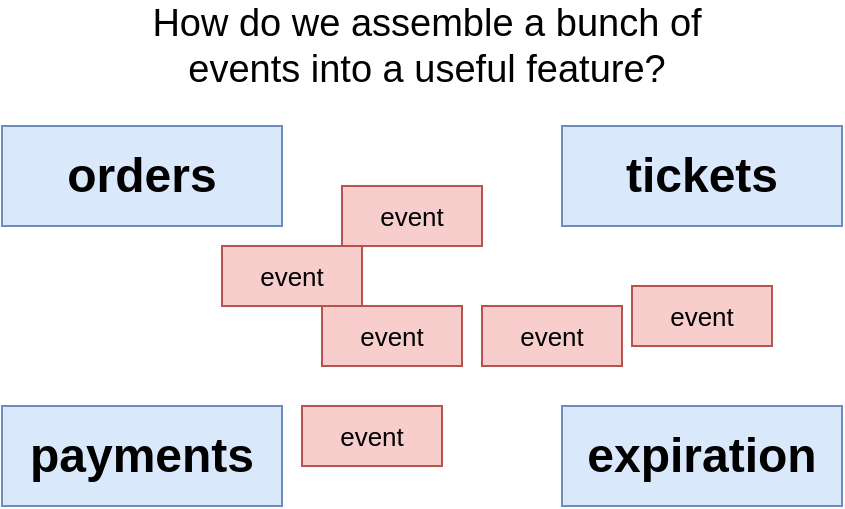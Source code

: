 <mxfile version="13.0.0" type="github" pages="15">
  <diagram id="AV256bevUI5EWaATaRx7" name="01 - orders">
    <mxGraphModel dx="1502" dy="739" grid="1" gridSize="10" guides="1" tooltips="1" connect="1" arrows="1" fold="1" page="1" pageScale="1" pageWidth="1920" pageHeight="1200" math="0" shadow="0">
      <root>
        <mxCell id="0" />
        <mxCell id="1" parent="0" />
        <mxCell id="DfZpF6FFIZFsOfDYnob0-1" value="orders" style="rounded=0;whiteSpace=wrap;html=1;fontSize=24;align=center;fillColor=#dae8fc;strokeColor=#6c8ebf;fontStyle=1" parent="1" vertex="1">
          <mxGeometry x="490" y="320" width="140" height="50" as="geometry" />
        </mxCell>
        <mxCell id="DfZpF6FFIZFsOfDYnob0-2" value="expiration" style="rounded=0;whiteSpace=wrap;html=1;fontSize=24;align=center;fillColor=#dae8fc;strokeColor=#6c8ebf;fontStyle=1" parent="1" vertex="1">
          <mxGeometry x="770" y="460" width="140" height="50" as="geometry" />
        </mxCell>
        <mxCell id="DfZpF6FFIZFsOfDYnob0-3" value="payments" style="rounded=0;whiteSpace=wrap;html=1;fontSize=24;align=center;fillColor=#dae8fc;strokeColor=#6c8ebf;fontStyle=1" parent="1" vertex="1">
          <mxGeometry x="490" y="460" width="140" height="50" as="geometry" />
        </mxCell>
        <mxCell id="DfZpF6FFIZFsOfDYnob0-4" value="tickets" style="rounded=0;whiteSpace=wrap;html=1;fontSize=24;align=center;fillColor=#dae8fc;strokeColor=#6c8ebf;fontStyle=1" parent="1" vertex="1">
          <mxGeometry x="770" y="320" width="140" height="50" as="geometry" />
        </mxCell>
        <mxCell id="7Lc6eXaI5DubffCkbPye-1" value="event" style="rounded=0;whiteSpace=wrap;html=1;fillColor=#f8cecc;strokeColor=#b85450;fontStyle=0;fontSize=13;" parent="1" vertex="1">
          <mxGeometry x="600" y="380" width="70" height="30" as="geometry" />
        </mxCell>
        <mxCell id="7Lc6eXaI5DubffCkbPye-2" value="event" style="rounded=0;whiteSpace=wrap;html=1;fillColor=#f8cecc;strokeColor=#b85450;fontStyle=0;fontSize=13;" parent="1" vertex="1">
          <mxGeometry x="650" y="410" width="70" height="30" as="geometry" />
        </mxCell>
        <mxCell id="7Lc6eXaI5DubffCkbPye-3" value="event" style="rounded=0;whiteSpace=wrap;html=1;fillColor=#f8cecc;strokeColor=#b85450;fontStyle=0;fontSize=13;" parent="1" vertex="1">
          <mxGeometry x="660" y="350" width="70" height="30" as="geometry" />
        </mxCell>
        <mxCell id="7Lc6eXaI5DubffCkbPye-4" value="event" style="rounded=0;whiteSpace=wrap;html=1;fillColor=#f8cecc;strokeColor=#b85450;fontStyle=0;fontSize=13;" parent="1" vertex="1">
          <mxGeometry x="640" y="460" width="70" height="30" as="geometry" />
        </mxCell>
        <mxCell id="7Lc6eXaI5DubffCkbPye-5" value="event" style="rounded=0;whiteSpace=wrap;html=1;fillColor=#f8cecc;strokeColor=#b85450;fontStyle=0;fontSize=13;" parent="1" vertex="1">
          <mxGeometry x="805" y="400" width="70" height="30" as="geometry" />
        </mxCell>
        <mxCell id="7Lc6eXaI5DubffCkbPye-6" value="event" style="rounded=0;whiteSpace=wrap;html=1;fillColor=#f8cecc;strokeColor=#b85450;fontStyle=0;fontSize=13;" parent="1" vertex="1">
          <mxGeometry x="730" y="410" width="70" height="30" as="geometry" />
        </mxCell>
        <mxCell id="3mwYsvpqvMXaRuIK9kIW-1" value="How do we assemble a bunch of events into a useful feature?" style="text;html=1;strokeColor=none;fillColor=none;align=center;verticalAlign=middle;whiteSpace=wrap;rounded=0;fontSize=19;fontStyle=0" parent="1" vertex="1">
          <mxGeometry x="560" y="270" width="285" height="20" as="geometry" />
        </mxCell>
      </root>
    </mxGraphModel>
  </diagram>
  <diagram id="mLixsEUN4yzv_OBPF7s5" name="08 - how">
    
    <mxGraphModel dx="653" dy="321" grid="1" gridSize="10" guides="1" tooltips="1" connect="1" arrows="1" fold="1" page="1" pageScale="1" pageWidth="1920" pageHeight="1200" math="0" shadow="0">
      
      <root>
        
        <mxCell id="xKac0dNvBKucBYUiIFTZ-0" />
        
        <mxCell id="xKac0dNvBKucBYUiIFTZ-1" parent="xKac0dNvBKucBYUiIFTZ-0" />
        
        <mxCell id="xKac0dNvBKucBYUiIFTZ-2" value="We understand that events are used for communication..." style="rounded=0;whiteSpace=wrap;html=1;fillColor=#dae8fc;strokeColor=#6c8ebf;fontSize=16;" vertex="1" parent="xKac0dNvBKucBYUiIFTZ-1">
          
          <mxGeometry x="610" y="370" width="340" height="60" as="geometry" />
          
        </mxCell>
        
        <mxCell id="xKac0dNvBKucBYUiIFTZ-3" value="We understand how to listen/publish events..." style="rounded=0;whiteSpace=wrap;html=1;fillColor=#dae8fc;strokeColor=#6c8ebf;fontSize=16;" vertex="1" parent="xKac0dNvBKucBYUiIFTZ-1">
          
          <mxGeometry x="610" y="440" width="340" height="60" as="geometry" />
          
        </mxCell>
        
        <mxCell id="xKac0dNvBKucBYUiIFTZ-4" value="We understand some concurrency issues around events..." style="rounded=0;whiteSpace=wrap;html=1;fillColor=#dae8fc;strokeColor=#6c8ebf;fontSize=16;" vertex="1" parent="xKac0dNvBKucBYUiIFTZ-1">
          
          <mxGeometry x="610" y="510" width="340" height="60" as="geometry" />
          
        </mxCell>
        
        <mxCell id="xKac0dNvBKucBYUiIFTZ-5" value="But how do we use them to build an actual feature?" style="rounded=0;whiteSpace=wrap;html=1;fillColor=#ffe6cc;strokeColor=#d79b00;fontSize=16;" vertex="1" parent="xKac0dNvBKucBYUiIFTZ-1">
          
          <mxGeometry x="610" y="580" width="340" height="60" as="geometry" />
          
        </mxCell>
        
      </root>
      
    </mxGraphModel>
    
  </diagram>
  <diagram name="09 - step" id="8u0sMlknR-mbcwSt0s-g">
    
    <mxGraphModel dx="492" dy="242" grid="1" gridSize="10" guides="1" tooltips="1" connect="1" arrows="1" fold="1" page="1" pageScale="1" pageWidth="1920" pageHeight="1200" math="0" shadow="0">
      
      <root>
        
        <mxCell id="wW45tEXXrV65ShUSAqcr-0" />
        
        <mxCell id="wW45tEXXrV65ShUSAqcr-1" parent="wW45tEXXrV65ShUSAqcr-0" />
        
        <mxCell id="wW45tEXXrV65ShUSAqcr-5" value="&lt;i&gt;When&lt;/i&gt; do we get the opportunity to emit an event?" style="rounded=0;whiteSpace=wrap;html=1;fillColor=#ffe6cc;strokeColor=#d79b00;fontSize=16;" vertex="1" parent="wW45tEXXrV65ShUSAqcr-1">
          
          <mxGeometry x="610" y="580" width="340" height="60" as="geometry" />
          
        </mxCell>
        
        <mxCell id="wW45tEXXrV65ShUSAqcr-6" value="Step One" style="text;html=1;strokeColor=none;fillColor=none;align=center;verticalAlign=middle;whiteSpace=wrap;rounded=0;fontSize=13;fontStyle=2" vertex="1" parent="wW45tEXXrV65ShUSAqcr-1">
          
          <mxGeometry x="710" y="640" width="140" height="20" as="geometry" />
          
        </mxCell>
        
      </root>
      
    </mxGraphModel>
    
  </diagram>
  <diagram id="k0AENb6RHgeIwKo9a7-q" name="07 - features">
    
    <mxGraphModel dx="668" dy="328" grid="1" gridSize="10" guides="1" tooltips="1" connect="1" arrows="1" fold="1" page="1" pageScale="1" pageWidth="1920" pageHeight="1200" math="0" shadow="0">
      
      <root>
        
        <mxCell id="2Q-B3owSywAixdZyX-3k-0" />
        
        <mxCell id="2Q-B3owSywAixdZyX-3k-1" parent="2Q-B3owSywAixdZyX-3k-0" />
        
        <mxCell id="QruJEMUFFEgqBNJHqAAu-2" value="If no payment is provided after 15 minutes, an order should expire" style="rounded=0;whiteSpace=wrap;html=1;fontSize=15;align=center;fillColor=#dae8fc;strokeColor=#6c8ebf;fontStyle=0" parent="2Q-B3owSywAixdZyX-3k-1" vertex="1">
          
          <mxGeometry x="550" y="240" width="440" height="40" as="geometry" />
          
        </mxCell>
        
        <mxCell id="QruJEMUFFEgqBNJHqAAu-3" value="Some Key Features..." style="text;html=1;strokeColor=none;fillColor=none;align=center;verticalAlign=middle;whiteSpace=wrap;rounded=0;fontSize=22;fontStyle=1" parent="2Q-B3owSywAixdZyX-3k-1" vertex="1">
          
          <mxGeometry x="615" y="210" width="310" height="20" as="geometry" />
          
        </mxCell>
        
        <mxCell id="QruJEMUFFEgqBNJHqAAu-4" value="If a payment is provided, the order should be marked as complete" style="rounded=0;whiteSpace=wrap;html=1;fontSize=15;align=center;fillColor=#dae8fc;strokeColor=#6c8ebf;fontStyle=0" parent="2Q-B3owSywAixdZyX-3k-1" vertex="1">
          
          <mxGeometry x="550" y="290" width="440" height="40" as="geometry" />
          
        </mxCell>
        
        <mxCell id="QruJEMUFFEgqBNJHqAAu-5" value="If a ticket has been reserved, we should forbid editing the price of the ticket" style="rounded=0;whiteSpace=wrap;html=1;fontSize=15;align=center;fillColor=#dae8fc;strokeColor=#6c8ebf;fontStyle=0" parent="2Q-B3owSywAixdZyX-3k-1" vertex="1">
          
          <mxGeometry x="550" y="390" width="440" height="40" as="geometry" />
          
        </mxCell>
        
        <mxCell id="QruJEMUFFEgqBNJHqAAu-6" value="If an order is cancelled after payment is provided, the payment should be refunded" style="rounded=0;whiteSpace=wrap;html=1;fontSize=15;align=center;fillColor=#dae8fc;strokeColor=#6c8ebf;fontStyle=0" parent="2Q-B3owSywAixdZyX-3k-1" vertex="1">
          
          <mxGeometry x="550" y="440" width="440" height="40" as="geometry" />
          
        </mxCell>
        
        <mxCell id="DrGb_a8iCRxEuolgv2EX-0" value="If an order expires, the associated ticket should be marked as not being reserved" style="rounded=0;whiteSpace=wrap;html=1;fontSize=15;align=center;fillColor=#dae8fc;strokeColor=#6c8ebf;fontStyle=0" parent="2Q-B3owSywAixdZyX-3k-1" vertex="1">
          
          <mxGeometry x="550" y="340" width="440" height="40" as="geometry" />
          
        </mxCell>
        
      </root>
      
    </mxGraphModel>
    
  </diagram>
  <diagram id="ONZ7xfHbnaqmnskwTCZ8" name="06 - cause">
    
    <mxGraphModel dx="834" dy="411" grid="1" gridSize="10" guides="1" tooltips="1" connect="1" arrows="1" fold="1" page="1" pageScale="1" pageWidth="1920" pageHeight="1200" math="0" shadow="0">
      
      <root>
        
        <mxCell id="ygDAiZI7zOp5I2Wa9JdT-0" />
        
        <mxCell id="ygDAiZI7zOp5I2Wa9JdT-1" parent="ygDAiZI7zOp5I2Wa9JdT-0" />
        
        <mxCell id="ygDAiZI7zOp5I2Wa9JdT-5" style="edgeStyle=orthogonalEdgeStyle;rounded=0;orthogonalLoop=1;jettySize=auto;html=1;exitX=1;exitY=0.5;exitDx=0;exitDy=0;fontSize=14;" parent="ygDAiZI7zOp5I2Wa9JdT-1" source="ygDAiZI7zOp5I2Wa9JdT-6" target="ygDAiZI7zOp5I2Wa9JdT-7" edge="1">
          
          <mxGeometry relative="1" as="geometry" />
          
        </mxCell>
        
        <mxCell id="ygDAiZI7zOp5I2Wa9JdT-6" value="If no payment is provided after 15 minutes" style="rounded=0;whiteSpace=wrap;html=1;fontSize=16;align=center;fillColor=#f5f5f5;strokeColor=#666666;fontColor=#333333;fontStyle=0" parent="ygDAiZI7zOp5I2Wa9JdT-1" vertex="1">
          
          <mxGeometry x="550" y="230" width="190" height="60" as="geometry" />
          
        </mxCell>
        
        <mxCell id="ygDAiZI7zOp5I2Wa9JdT-7" value="Order should expire" style="rounded=0;whiteSpace=wrap;html=1;fontSize=16;align=center;fillColor=#dae8fc;strokeColor=#6c8ebf;fontStyle=0" parent="ygDAiZI7zOp5I2Wa9JdT-1" vertex="1">
          
          <mxGeometry x="790" y="230" width="190" height="60" as="geometry" />
          
        </mxCell>
        
        <mxCell id="kRM9LFxO_twqjVmAkSCN-0" style="edgeStyle=orthogonalEdgeStyle;rounded=0;orthogonalLoop=1;jettySize=auto;html=1;exitX=1;exitY=0.5;exitDx=0;exitDy=0;fontSize=14;" parent="ygDAiZI7zOp5I2Wa9JdT-1" source="kRM9LFxO_twqjVmAkSCN-1" target="kRM9LFxO_twqjVmAkSCN-2" edge="1">
          
          <mxGeometry relative="1" as="geometry" />
          
        </mxCell>
        
        <mxCell id="kRM9LFxO_twqjVmAkSCN-1" value="If payment is provided" style="rounded=0;whiteSpace=wrap;html=1;fontSize=16;align=center;fillColor=#f5f5f5;strokeColor=#666666;fontColor=#333333;fontStyle=0" parent="ygDAiZI7zOp5I2Wa9JdT-1" vertex="1">
          
          <mxGeometry x="550" y="300" width="190" height="60" as="geometry" />
          
        </mxCell>
        
        <mxCell id="kRM9LFxO_twqjVmAkSCN-2" value="Order should be marked as complete" style="rounded=0;whiteSpace=wrap;html=1;fontSize=16;align=center;fillColor=#dae8fc;strokeColor=#6c8ebf;fontStyle=0" parent="ygDAiZI7zOp5I2Wa9JdT-1" vertex="1">
          
          <mxGeometry x="790" y="300" width="190" height="60" as="geometry" />
          
        </mxCell>
        
        <mxCell id="tgLvWxafFx1UfVvIAjT0-0" style="edgeStyle=orthogonalEdgeStyle;rounded=0;orthogonalLoop=1;jettySize=auto;html=1;exitX=1;exitY=0.5;exitDx=0;exitDy=0;fontSize=14;" parent="ygDAiZI7zOp5I2Wa9JdT-1" source="tgLvWxafFx1UfVvIAjT0-1" target="tgLvWxafFx1UfVvIAjT0-2" edge="1">
          
          <mxGeometry relative="1" as="geometry" />
          
        </mxCell>
        
        <mxCell id="tgLvWxafFx1UfVvIAjT0-1" value="If ticket is reserved" style="rounded=0;whiteSpace=wrap;html=1;fontSize=16;align=center;fillColor=#f5f5f5;strokeColor=#666666;fontColor=#333333;fontStyle=0" parent="ygDAiZI7zOp5I2Wa9JdT-1" vertex="1">
          
          <mxGeometry x="550" y="440" width="190" height="60" as="geometry" />
          
        </mxCell>
        
        <mxCell id="tgLvWxafFx1UfVvIAjT0-2" value="Forbid editing price of the ticket" style="rounded=0;whiteSpace=wrap;html=1;fontSize=16;align=center;fillColor=#dae8fc;strokeColor=#6c8ebf;fontStyle=0" parent="ygDAiZI7zOp5I2Wa9JdT-1" vertex="1">
          
          <mxGeometry x="790" y="440" width="190" height="60" as="geometry" />
          
        </mxCell>
        
        <mxCell id="VNxVwO0LHhiIewS9qO32-0" style="edgeStyle=orthogonalEdgeStyle;rounded=0;orthogonalLoop=1;jettySize=auto;html=1;exitX=1;exitY=0.5;exitDx=0;exitDy=0;fontSize=14;" parent="ygDAiZI7zOp5I2Wa9JdT-1" source="VNxVwO0LHhiIewS9qO32-1" target="VNxVwO0LHhiIewS9qO32-2" edge="1">
          
          <mxGeometry relative="1" as="geometry" />
          
        </mxCell>
        
        <mxCell id="VNxVwO0LHhiIewS9qO32-1" value="If order cancelled after payment has been provided" style="rounded=0;whiteSpace=wrap;html=1;fontSize=16;align=center;fillColor=#f5f5f5;strokeColor=#666666;fontColor=#333333;fontStyle=0" parent="ygDAiZI7zOp5I2Wa9JdT-1" vertex="1">
          
          <mxGeometry x="550" y="510" width="190" height="60" as="geometry" />
          
        </mxCell>
        
        <mxCell id="VNxVwO0LHhiIewS9qO32-2" value="Issue a refund of the payment" style="rounded=0;whiteSpace=wrap;html=1;fontSize=16;align=center;fillColor=#dae8fc;strokeColor=#6c8ebf;fontStyle=0" parent="ygDAiZI7zOp5I2Wa9JdT-1" vertex="1">
          
          <mxGeometry x="790" y="510" width="190" height="60" as="geometry" />
          
        </mxCell>
        
        <mxCell id="el45tqm5fONRNq4ewBum-0" style="edgeStyle=orthogonalEdgeStyle;rounded=0;orthogonalLoop=1;jettySize=auto;html=1;exitX=1;exitY=0.5;exitDx=0;exitDy=0;fontSize=14;" parent="ygDAiZI7zOp5I2Wa9JdT-1" source="el45tqm5fONRNq4ewBum-1" target="el45tqm5fONRNq4ewBum-2" edge="1">
          
          <mxGeometry relative="1" as="geometry" />
          
        </mxCell>
        
        <mxCell id="el45tqm5fONRNq4ewBum-1" value="If an order expires" style="rounded=0;whiteSpace=wrap;html=1;fontSize=16;align=center;fillColor=#f5f5f5;strokeColor=#666666;fontColor=#333333;fontStyle=0" parent="ygDAiZI7zOp5I2Wa9JdT-1" vertex="1">
          
          <mxGeometry x="550" y="370" width="190" height="60" as="geometry" />
          
        </mxCell>
        
        <mxCell id="el45tqm5fONRNq4ewBum-2" value="Associated ticket should be marked as not reserved" style="rounded=0;whiteSpace=wrap;html=1;fontSize=16;align=center;fillColor=#dae8fc;strokeColor=#6c8ebf;fontStyle=0" parent="ygDAiZI7zOp5I2Wa9JdT-1" vertex="1">
          
          <mxGeometry x="790" y="370" width="190" height="60" as="geometry" />
          
        </mxCell>
        
      </root>
      
    </mxGraphModel>
    
  </diagram>
  <diagram name="07 - cause" id="tsxDbnt28GHgFwZMQPwd">
    
    <mxGraphModel dx="969" dy="477" grid="1" gridSize="10" guides="1" tooltips="1" connect="1" arrows="1" fold="1" page="1" pageScale="1" pageWidth="1920" pageHeight="1200" math="0" shadow="0">
      
      <root>
        
        <mxCell id="wUJ-fqkFfBOaG3TjX-YL-0" />
        
        <mxCell id="wUJ-fqkFfBOaG3TjX-YL-1" parent="wUJ-fqkFfBOaG3TjX-YL-0" />
        
        <mxCell id="wUJ-fqkFfBOaG3TjX-YL-2" style="edgeStyle=orthogonalEdgeStyle;rounded=0;orthogonalLoop=1;jettySize=auto;html=1;exitX=1;exitY=0.5;exitDx=0;exitDy=0;fontSize=14;" parent="wUJ-fqkFfBOaG3TjX-YL-1" source="wUJ-fqkFfBOaG3TjX-YL-3" target="wUJ-fqkFfBOaG3TjX-YL-4" edge="1">
          
          <mxGeometry relative="1" as="geometry" />
          
        </mxCell>
        
        <mxCell id="wUJ-fqkFfBOaG3TjX-YL-3" value="If no payment is provided after 15 minutes" style="rounded=0;whiteSpace=wrap;html=1;fontSize=16;align=center;fillColor=#f5f5f5;strokeColor=#666666;fontColor=#333333;fontStyle=0" parent="wUJ-fqkFfBOaG3TjX-YL-1" vertex="1">
          
          <mxGeometry x="550" y="240" width="190" height="50" as="geometry" />
          
        </mxCell>
        
        <mxCell id="wUJ-fqkFfBOaG3TjX-YL-4" value="Order should expire" style="rounded=0;whiteSpace=wrap;html=1;fontSize=16;align=center;fillColor=#dae8fc;strokeColor=#6c8ebf;fontStyle=0" parent="wUJ-fqkFfBOaG3TjX-YL-1" vertex="1">
          
          <mxGeometry x="790" y="240" width="190" height="50" as="geometry" />
          
        </mxCell>
        
        <mxCell id="wUJ-fqkFfBOaG3TjX-YL-5" style="edgeStyle=orthogonalEdgeStyle;rounded=0;orthogonalLoop=1;jettySize=auto;html=1;exitX=1;exitY=0.5;exitDx=0;exitDy=0;fontSize=14;" parent="wUJ-fqkFfBOaG3TjX-YL-1" source="wUJ-fqkFfBOaG3TjX-YL-6" target="wUJ-fqkFfBOaG3TjX-YL-7" edge="1">
          
          <mxGeometry relative="1" as="geometry" />
          
        </mxCell>
        
        <mxCell id="wUJ-fqkFfBOaG3TjX-YL-6" value="If payment is provided" style="rounded=0;whiteSpace=wrap;html=1;fontSize=16;align=center;fillColor=#f5f5f5;strokeColor=#666666;fontColor=#333333;fontStyle=0" parent="wUJ-fqkFfBOaG3TjX-YL-1" vertex="1">
          
          <mxGeometry x="550" y="320" width="190" height="60" as="geometry" />
          
        </mxCell>
        
        <mxCell id="wUJ-fqkFfBOaG3TjX-YL-7" value="Order should be marked as complete" style="rounded=0;whiteSpace=wrap;html=1;fontSize=16;align=center;fillColor=#dae8fc;strokeColor=#6c8ebf;fontStyle=0" parent="wUJ-fqkFfBOaG3TjX-YL-1" vertex="1">
          
          <mxGeometry x="790" y="320" width="190" height="60" as="geometry" />
          
        </mxCell>
        
        <mxCell id="wUJ-fqkFfBOaG3TjX-YL-8" style="edgeStyle=orthogonalEdgeStyle;rounded=0;orthogonalLoop=1;jettySize=auto;html=1;exitX=1;exitY=0.5;exitDx=0;exitDy=0;fontSize=14;" parent="wUJ-fqkFfBOaG3TjX-YL-1" source="wUJ-fqkFfBOaG3TjX-YL-9" target="wUJ-fqkFfBOaG3TjX-YL-10" edge="1">
          
          <mxGeometry relative="1" as="geometry" />
          
        </mxCell>
        
        <mxCell id="wUJ-fqkFfBOaG3TjX-YL-9" value="If ticket is reserved" style="rounded=0;whiteSpace=wrap;html=1;fontSize=16;align=center;fillColor=#f5f5f5;strokeColor=#666666;fontColor=#333333;fontStyle=0" parent="wUJ-fqkFfBOaG3TjX-YL-1" vertex="1">
          
          <mxGeometry x="550" y="500" width="190" height="60" as="geometry" />
          
        </mxCell>
        
        <mxCell id="wUJ-fqkFfBOaG3TjX-YL-10" value="Forbid editing price of the ticket" style="rounded=0;whiteSpace=wrap;html=1;fontSize=16;align=center;fillColor=#dae8fc;strokeColor=#6c8ebf;fontStyle=0" parent="wUJ-fqkFfBOaG3TjX-YL-1" vertex="1">
          
          <mxGeometry x="790" y="500" width="190" height="60" as="geometry" />
          
        </mxCell>
        
        <mxCell id="wUJ-fqkFfBOaG3TjX-YL-11" style="edgeStyle=orthogonalEdgeStyle;rounded=0;orthogonalLoop=1;jettySize=auto;html=1;exitX=1;exitY=0.5;exitDx=0;exitDy=0;fontSize=14;" parent="wUJ-fqkFfBOaG3TjX-YL-1" source="wUJ-fqkFfBOaG3TjX-YL-12" target="wUJ-fqkFfBOaG3TjX-YL-13" edge="1">
          
          <mxGeometry relative="1" as="geometry" />
          
        </mxCell>
        
        <mxCell id="wUJ-fqkFfBOaG3TjX-YL-12" value="If order cancelled after payment has been provided" style="rounded=0;whiteSpace=wrap;html=1;fontSize=16;align=center;fillColor=#f5f5f5;strokeColor=#666666;fontColor=#333333;fontStyle=0" parent="wUJ-fqkFfBOaG3TjX-YL-1" vertex="1">
          
          <mxGeometry x="550" y="590" width="190" height="60" as="geometry" />
          
        </mxCell>
        
        <mxCell id="wUJ-fqkFfBOaG3TjX-YL-13" value="Issue a refund of the payment" style="rounded=0;whiteSpace=wrap;html=1;fontSize=16;align=center;fillColor=#dae8fc;strokeColor=#6c8ebf;fontStyle=0" parent="wUJ-fqkFfBOaG3TjX-YL-1" vertex="1">
          
          <mxGeometry x="790" y="590" width="190" height="60" as="geometry" />
          
        </mxCell>
        
        <mxCell id="wUJ-fqkFfBOaG3TjX-YL-14" style="edgeStyle=orthogonalEdgeStyle;rounded=0;orthogonalLoop=1;jettySize=auto;html=1;exitX=1;exitY=0.5;exitDx=0;exitDy=0;fontSize=14;" parent="wUJ-fqkFfBOaG3TjX-YL-1" source="wUJ-fqkFfBOaG3TjX-YL-15" target="wUJ-fqkFfBOaG3TjX-YL-16" edge="1">
          
          <mxGeometry relative="1" as="geometry" />
          
        </mxCell>
        
        <mxCell id="wUJ-fqkFfBOaG3TjX-YL-15" value="If an order expires" style="rounded=0;whiteSpace=wrap;html=1;fontSize=16;align=center;fillColor=#f5f5f5;strokeColor=#666666;fontColor=#333333;fontStyle=0" parent="wUJ-fqkFfBOaG3TjX-YL-1" vertex="1">
          
          <mxGeometry x="550" y="410" width="190" height="60" as="geometry" />
          
        </mxCell>
        
        <mxCell id="wUJ-fqkFfBOaG3TjX-YL-16" value="Associated ticket should be marked as not reserved" style="rounded=0;whiteSpace=wrap;html=1;fontSize=16;align=center;fillColor=#dae8fc;strokeColor=#6c8ebf;fontStyle=0" parent="wUJ-fqkFfBOaG3TjX-YL-1" vertex="1">
          
          <mxGeometry x="790" y="410" width="190" height="60" as="geometry" />
          
        </mxCell>
        
        <mxCell id="wUJ-fqkFfBOaG3TjX-YL-17" value="&lt;b style=&quot;font-size: 18px;&quot;&gt;Something happening in one service&lt;/b&gt;" style="text;html=1;strokeColor=none;fillColor=none;align=center;verticalAlign=middle;whiteSpace=wrap;rounded=0;fontSize=18;" parent="wUJ-fqkFfBOaG3TjX-YL-1" vertex="1">
          
          <mxGeometry x="550" y="180" width="200" height="20" as="geometry" />
          
        </mxCell>
        
        <mxCell id="wUJ-fqkFfBOaG3TjX-YL-18" value="&lt;b style=&quot;font-size: 18px&quot;&gt;Impact on another service&lt;/b&gt;" style="text;html=1;strokeColor=none;fillColor=none;align=center;verticalAlign=middle;whiteSpace=wrap;rounded=0;fontSize=18;" parent="wUJ-fqkFfBOaG3TjX-YL-1" vertex="1">
          
          <mxGeometry x="790" y="180" width="200" height="20" as="geometry" />
          
        </mxCell>
        
        <mxCell id="zABW_ZAlGu_4THMbsY0o-0" value="Expiration Service" style="rounded=0;whiteSpace=wrap;html=1;fontSize=13;align=center;fillColor=#f5f5f5;strokeColor=#666666;fontColor=#333333;fontStyle=0" vertex="1" parent="wUJ-fqkFfBOaG3TjX-YL-1">
          
          <mxGeometry x="550" y="220" width="190" height="20" as="geometry" />
          
        </mxCell>
        
        <mxCell id="zABW_ZAlGu_4THMbsY0o-1" value="Orders Service" style="rounded=0;whiteSpace=wrap;html=1;fontSize=13;align=center;fillColor=#dae8fc;strokeColor=#6c8ebf;fontStyle=0" vertex="1" parent="wUJ-fqkFfBOaG3TjX-YL-1">
          
          <mxGeometry x="790" y="220" width="190" height="20" as="geometry" />
          
        </mxCell>
        
        <mxCell id="zABW_ZAlGu_4THMbsY0o-2" value="Payments Service" style="rounded=0;whiteSpace=wrap;html=1;fontSize=13;align=center;fillColor=#f5f5f5;strokeColor=#666666;fontColor=#333333;fontStyle=0" vertex="1" parent="wUJ-fqkFfBOaG3TjX-YL-1">
          
          <mxGeometry x="550" y="300" width="190" height="20" as="geometry" />
          
        </mxCell>
        
        <mxCell id="zABW_ZAlGu_4THMbsY0o-3" value="Orders Service" style="rounded=0;whiteSpace=wrap;html=1;fontSize=13;align=center;fillColor=#dae8fc;strokeColor=#6c8ebf;fontStyle=0" vertex="1" parent="wUJ-fqkFfBOaG3TjX-YL-1">
          
          <mxGeometry x="790" y="300" width="190" height="20" as="geometry" />
          
        </mxCell>
        
        <mxCell id="zABW_ZAlGu_4THMbsY0o-4" value="Orders Service" style="rounded=0;whiteSpace=wrap;html=1;fontSize=13;align=center;fillColor=#f5f5f5;strokeColor=#666666;fontColor=#333333;fontStyle=0" vertex="1" parent="wUJ-fqkFfBOaG3TjX-YL-1">
          
          <mxGeometry x="550" y="390" width="190" height="20" as="geometry" />
          
        </mxCell>
        
        <mxCell id="zABW_ZAlGu_4THMbsY0o-5" value="Ticket Service" style="rounded=0;whiteSpace=wrap;html=1;fontSize=13;align=center;fillColor=#dae8fc;strokeColor=#6c8ebf;fontStyle=0" vertex="1" parent="wUJ-fqkFfBOaG3TjX-YL-1">
          
          <mxGeometry x="790" y="390" width="190" height="20" as="geometry" />
          
        </mxCell>
        
        <mxCell id="zABW_ZAlGu_4THMbsY0o-6" value="Orders Service" style="rounded=0;whiteSpace=wrap;html=1;fontSize=13;align=center;fillColor=#f5f5f5;strokeColor=#666666;fontColor=#333333;fontStyle=0" vertex="1" parent="wUJ-fqkFfBOaG3TjX-YL-1">
          
          <mxGeometry x="550" y="480" width="190" height="20" as="geometry" />
          
        </mxCell>
        
        <mxCell id="zABW_ZAlGu_4THMbsY0o-7" value="Ticket Service" style="rounded=0;whiteSpace=wrap;html=1;fontSize=13;align=center;fillColor=#dae8fc;strokeColor=#6c8ebf;fontStyle=0" vertex="1" parent="wUJ-fqkFfBOaG3TjX-YL-1">
          
          <mxGeometry x="790" y="480" width="190" height="20" as="geometry" />
          
        </mxCell>
        
        <mxCell id="zABW_ZAlGu_4THMbsY0o-8" value="Orders Service" style="rounded=0;whiteSpace=wrap;html=1;fontSize=13;align=center;fillColor=#f5f5f5;strokeColor=#666666;fontColor=#333333;fontStyle=0" vertex="1" parent="wUJ-fqkFfBOaG3TjX-YL-1">
          
          <mxGeometry x="550" y="570" width="190" height="20" as="geometry" />
          
        </mxCell>
        
        <mxCell id="zABW_ZAlGu_4THMbsY0o-9" value="Payments Service" style="rounded=0;whiteSpace=wrap;html=1;fontSize=13;align=center;fillColor=#dae8fc;strokeColor=#6c8ebf;fontStyle=0" vertex="1" parent="wUJ-fqkFfBOaG3TjX-YL-1">
          
          <mxGeometry x="790" y="570" width="190" height="20" as="geometry" />
          
        </mxCell>
        
      </root>
      
    </mxGraphModel>
    
  </diagram>
  <diagram name="08 - event" id="NR22AOGS8QFjSkUlUvpu">
    
    <mxGraphModel dx="939" dy="462" grid="1" gridSize="10" guides="1" tooltips="1" connect="1" arrows="1" fold="1" page="1" pageScale="1" pageWidth="1920" pageHeight="1200" math="0" shadow="0">
      
      <root>
        
        <mxCell id="lnBefu11vPvooKRQM9wk-0" />
        
        <mxCell id="lnBefu11vPvooKRQM9wk-1" parent="lnBefu11vPvooKRQM9wk-0" />
        
        <mxCell id="lnBefu11vPvooKRQM9wk-2" style="edgeStyle=orthogonalEdgeStyle;rounded=0;orthogonalLoop=1;jettySize=auto;html=1;exitX=1;exitY=0.5;exitDx=0;exitDy=0;fontSize=14;" parent="lnBefu11vPvooKRQM9wk-1" source="lnBefu11vPvooKRQM9wk-3" target="lnBefu11vPvooKRQM9wk-4" edge="1">
          
          <mxGeometry relative="1" as="geometry" />
          
        </mxCell>
        
        <mxCell id="lnBefu11vPvooKRQM9wk-3" value="If no payment is provided after 15 minutes" style="rounded=0;whiteSpace=wrap;html=1;fontSize=16;align=center;fillColor=#f5f5f5;strokeColor=#666666;fontColor=#333333;fontStyle=0" parent="lnBefu11vPvooKRQM9wk-1" vertex="1">
          
          <mxGeometry x="550" y="230" width="190" height="60" as="geometry" />
          
        </mxCell>
        
        <mxCell id="lnBefu11vPvooKRQM9wk-4" value="Order should expire" style="rounded=0;whiteSpace=wrap;html=1;fontSize=16;align=center;fillColor=#dae8fc;strokeColor=#6c8ebf;fontStyle=0" parent="lnBefu11vPvooKRQM9wk-1" vertex="1">
          
          <mxGeometry x="885" y="230" width="190" height="60" as="geometry" />
          
        </mxCell>
        
        <mxCell id="lnBefu11vPvooKRQM9wk-5" style="edgeStyle=orthogonalEdgeStyle;rounded=0;orthogonalLoop=1;jettySize=auto;html=1;exitX=1;exitY=0.5;exitDx=0;exitDy=0;fontSize=14;" parent="lnBefu11vPvooKRQM9wk-1" source="lnBefu11vPvooKRQM9wk-6" target="lnBefu11vPvooKRQM9wk-7" edge="1">
          
          <mxGeometry relative="1" as="geometry" />
          
        </mxCell>
        
        <mxCell id="lnBefu11vPvooKRQM9wk-6" value="If payment is provided" style="rounded=0;whiteSpace=wrap;html=1;fontSize=16;align=center;fillColor=#f5f5f5;strokeColor=#666666;fontColor=#333333;fontStyle=0" parent="lnBefu11vPvooKRQM9wk-1" vertex="1">
          
          <mxGeometry x="550" y="300" width="190" height="60" as="geometry" />
          
        </mxCell>
        
        <mxCell id="lnBefu11vPvooKRQM9wk-7" value="Order should be marked as complete" style="rounded=0;whiteSpace=wrap;html=1;fontSize=16;align=center;fillColor=#dae8fc;strokeColor=#6c8ebf;fontStyle=0" parent="lnBefu11vPvooKRQM9wk-1" vertex="1">
          
          <mxGeometry x="885" y="300" width="190" height="60" as="geometry" />
          
        </mxCell>
        
        <mxCell id="lnBefu11vPvooKRQM9wk-8" style="edgeStyle=orthogonalEdgeStyle;rounded=0;orthogonalLoop=1;jettySize=auto;html=1;exitX=1;exitY=0.5;exitDx=0;exitDy=0;fontSize=14;" parent="lnBefu11vPvooKRQM9wk-1" source="lnBefu11vPvooKRQM9wk-9" target="lnBefu11vPvooKRQM9wk-10" edge="1">
          
          <mxGeometry relative="1" as="geometry" />
          
        </mxCell>
        
        <mxCell id="lnBefu11vPvooKRQM9wk-9" value="If ticket is reserved" style="rounded=0;whiteSpace=wrap;html=1;fontSize=16;align=center;fillColor=#f5f5f5;strokeColor=#666666;fontColor=#333333;fontStyle=0" parent="lnBefu11vPvooKRQM9wk-1" vertex="1">
          
          <mxGeometry x="550" y="440" width="190" height="60" as="geometry" />
          
        </mxCell>
        
        <mxCell id="lnBefu11vPvooKRQM9wk-10" value="Forbid editing price of the ticket" style="rounded=0;whiteSpace=wrap;html=1;fontSize=16;align=center;fillColor=#dae8fc;strokeColor=#6c8ebf;fontStyle=0" parent="lnBefu11vPvooKRQM9wk-1" vertex="1">
          
          <mxGeometry x="885" y="440" width="190" height="60" as="geometry" />
          
        </mxCell>
        
        <mxCell id="lnBefu11vPvooKRQM9wk-11" style="edgeStyle=orthogonalEdgeStyle;rounded=0;orthogonalLoop=1;jettySize=auto;html=1;exitX=1;exitY=0.5;exitDx=0;exitDy=0;fontSize=14;" parent="lnBefu11vPvooKRQM9wk-1" source="lnBefu11vPvooKRQM9wk-12" target="lnBefu11vPvooKRQM9wk-13" edge="1">
          
          <mxGeometry relative="1" as="geometry" />
          
        </mxCell>
        
        <mxCell id="lnBefu11vPvooKRQM9wk-12" value="If order cancelled after payment has been provided" style="rounded=0;whiteSpace=wrap;html=1;fontSize=16;align=center;fillColor=#f5f5f5;strokeColor=#666666;fontColor=#333333;fontStyle=0" parent="lnBefu11vPvooKRQM9wk-1" vertex="1">
          
          <mxGeometry x="550" y="510" width="190" height="60" as="geometry" />
          
        </mxCell>
        
        <mxCell id="lnBefu11vPvooKRQM9wk-13" value="Issue a refund of the payment" style="rounded=0;whiteSpace=wrap;html=1;fontSize=16;align=center;fillColor=#dae8fc;strokeColor=#6c8ebf;fontStyle=0" parent="lnBefu11vPvooKRQM9wk-1" vertex="1">
          
          <mxGeometry x="885" y="510" width="190" height="60" as="geometry" />
          
        </mxCell>
        
        <mxCell id="lnBefu11vPvooKRQM9wk-14" style="edgeStyle=orthogonalEdgeStyle;rounded=0;orthogonalLoop=1;jettySize=auto;html=1;exitX=1;exitY=0.5;exitDx=0;exitDy=0;fontSize=14;" parent="lnBefu11vPvooKRQM9wk-1" source="lnBefu11vPvooKRQM9wk-15" target="lnBefu11vPvooKRQM9wk-16" edge="1">
          
          <mxGeometry relative="1" as="geometry" />
          
        </mxCell>
        
        <mxCell id="lnBefu11vPvooKRQM9wk-15" value="If an order expires" style="rounded=0;whiteSpace=wrap;html=1;fontSize=16;align=center;fillColor=#f5f5f5;strokeColor=#666666;fontColor=#333333;fontStyle=0" parent="lnBefu11vPvooKRQM9wk-1" vertex="1">
          
          <mxGeometry x="550" y="370" width="190" height="60" as="geometry" />
          
        </mxCell>
        
        <mxCell id="lnBefu11vPvooKRQM9wk-16" value="Associated ticket should be marked as not reserved" style="rounded=0;whiteSpace=wrap;html=1;fontSize=16;align=center;fillColor=#dae8fc;strokeColor=#6c8ebf;fontStyle=0" parent="lnBefu11vPvooKRQM9wk-1" vertex="1">
          
          <mxGeometry x="885" y="370" width="190" height="60" as="geometry" />
          
        </mxCell>
        
        <mxCell id="lnBefu11vPvooKRQM9wk-17" value="&lt;b style=&quot;font-size: 18px;&quot;&gt;Something happening in one service&lt;/b&gt;" style="text;html=1;strokeColor=none;fillColor=none;align=center;verticalAlign=middle;whiteSpace=wrap;rounded=0;fontSize=18;" parent="lnBefu11vPvooKRQM9wk-1" vertex="1">
          
          <mxGeometry x="545" y="190" width="200" height="20" as="geometry" />
          
        </mxCell>
        
        <mxCell id="lnBefu11vPvooKRQM9wk-18" value="&lt;b style=&quot;font-size: 18px&quot;&gt;Impact on another service&lt;/b&gt;" style="text;html=1;strokeColor=none;fillColor=none;align=center;verticalAlign=middle;whiteSpace=wrap;rounded=0;fontSize=18;" parent="lnBefu11vPvooKRQM9wk-1" vertex="1">
          
          <mxGeometry x="880" y="190" width="200" height="20" as="geometry" />
          
        </mxCell>
        
        <mxCell id="lnBefu11vPvooKRQM9wk-19" value="event" style="rounded=0;whiteSpace=wrap;html=1;fontSize=18;align=center;fillColor=#f8cecc;strokeColor=#b85450;" parent="lnBefu11vPvooKRQM9wk-1" vertex="1">
          
          <mxGeometry x="780" y="245" width="65" height="30" as="geometry" />
          
        </mxCell>
        
        <mxCell id="lnBefu11vPvooKRQM9wk-20" value="event" style="rounded=0;whiteSpace=wrap;html=1;fontSize=18;align=center;fillColor=#f8cecc;strokeColor=#b85450;" parent="lnBefu11vPvooKRQM9wk-1" vertex="1">
          
          <mxGeometry x="780" y="315" width="65" height="30" as="geometry" />
          
        </mxCell>
        
        <mxCell id="lnBefu11vPvooKRQM9wk-21" value="event" style="rounded=0;whiteSpace=wrap;html=1;fontSize=18;align=center;fillColor=#f8cecc;strokeColor=#b85450;" parent="lnBefu11vPvooKRQM9wk-1" vertex="1">
          
          <mxGeometry x="780" y="385" width="65" height="30" as="geometry" />
          
        </mxCell>
        
        <mxCell id="lnBefu11vPvooKRQM9wk-22" value="event" style="rounded=0;whiteSpace=wrap;html=1;fontSize=18;align=center;fillColor=#f8cecc;strokeColor=#b85450;" parent="lnBefu11vPvooKRQM9wk-1" vertex="1">
          
          <mxGeometry x="780" y="455" width="65" height="30" as="geometry" />
          
        </mxCell>
        
        <mxCell id="lnBefu11vPvooKRQM9wk-23" value="event" style="rounded=0;whiteSpace=wrap;html=1;fontSize=18;align=center;fillColor=#f8cecc;strokeColor=#b85450;" parent="lnBefu11vPvooKRQM9wk-1" vertex="1">
          
          <mxGeometry x="780" y="525" width="65" height="30" as="geometry" />
          
        </mxCell>
        
      </root>
      
    </mxGraphModel>
    
  </diagram>
  <diagram name="07 - cause" id="keJBlYOu09qduaBb8F0u">
    <mxGraphModel dx="1502" dy="739" grid="1" gridSize="10" guides="1" tooltips="1" connect="1" arrows="1" fold="1" page="1" pageScale="1" pageWidth="1920" pageHeight="1200" math="0" shadow="0">
      <root>
        <mxCell id="KyB_RhkPKQARU0J0g_3O-0" />
        <mxCell id="KyB_RhkPKQARU0J0g_3O-1" parent="KyB_RhkPKQARU0J0g_3O-0" />
        <mxCell id="KyB_RhkPKQARU0J0g_3O-2" style="edgeStyle=orthogonalEdgeStyle;rounded=0;orthogonalLoop=1;jettySize=auto;html=1;exitX=1;exitY=0.5;exitDx=0;exitDy=0;fontSize=14;" parent="KyB_RhkPKQARU0J0g_3O-1" source="KyB_RhkPKQARU0J0g_3O-3" target="KyB_RhkPKQARU0J0g_3O-4" edge="1">
          <mxGeometry relative="1" as="geometry" />
        </mxCell>
        <mxCell id="KyB_RhkPKQARU0J0g_3O-3" value="If no payment is provided after 15 minutes" style="rounded=0;whiteSpace=wrap;html=1;fontSize=16;align=center;fillColor=#f5f5f5;strokeColor=#666666;fontColor=#333333;fontStyle=0" parent="KyB_RhkPKQARU0J0g_3O-1" vertex="1">
          <mxGeometry x="550" y="230" width="190" height="60" as="geometry" />
        </mxCell>
        <mxCell id="KyB_RhkPKQARU0J0g_3O-4" value="Order should expire" style="rounded=0;whiteSpace=wrap;html=1;fontSize=16;align=center;fillColor=#dae8fc;strokeColor=#6c8ebf;fontStyle=0" parent="KyB_RhkPKQARU0J0g_3O-1" vertex="1">
          <mxGeometry x="890" y="230" width="190" height="60" as="geometry" />
        </mxCell>
        <mxCell id="KyB_RhkPKQARU0J0g_3O-5" style="edgeStyle=orthogonalEdgeStyle;rounded=0;orthogonalLoop=1;jettySize=auto;html=1;exitX=1;exitY=0.5;exitDx=0;exitDy=0;fontSize=14;" parent="KyB_RhkPKQARU0J0g_3O-1" source="KyB_RhkPKQARU0J0g_3O-6" target="KyB_RhkPKQARU0J0g_3O-7" edge="1">
          <mxGeometry relative="1" as="geometry" />
        </mxCell>
        <mxCell id="KyB_RhkPKQARU0J0g_3O-6" value="If payment is provided" style="rounded=0;whiteSpace=wrap;html=1;fontSize=16;align=center;fillColor=#f5f5f5;strokeColor=#666666;fontColor=#333333;fontStyle=0" parent="KyB_RhkPKQARU0J0g_3O-1" vertex="1">
          <mxGeometry x="550" y="300" width="190" height="60" as="geometry" />
        </mxCell>
        <mxCell id="KyB_RhkPKQARU0J0g_3O-7" value="Order should be marked as complete" style="rounded=0;whiteSpace=wrap;html=1;fontSize=16;align=center;fillColor=#dae8fc;strokeColor=#6c8ebf;fontStyle=0" parent="KyB_RhkPKQARU0J0g_3O-1" vertex="1">
          <mxGeometry x="890" y="300" width="190" height="60" as="geometry" />
        </mxCell>
        <mxCell id="KyB_RhkPKQARU0J0g_3O-8" style="edgeStyle=orthogonalEdgeStyle;rounded=0;orthogonalLoop=1;jettySize=auto;html=1;exitX=1;exitY=0.5;exitDx=0;exitDy=0;fontSize=14;" parent="KyB_RhkPKQARU0J0g_3O-1" source="KyB_RhkPKQARU0J0g_3O-9" target="KyB_RhkPKQARU0J0g_3O-10" edge="1">
          <mxGeometry relative="1" as="geometry" />
        </mxCell>
        <mxCell id="KyB_RhkPKQARU0J0g_3O-9" value="If ticket is reserved" style="rounded=0;whiteSpace=wrap;html=1;fontSize=16;align=center;fillColor=#f5f5f5;strokeColor=#666666;fontColor=#333333;fontStyle=0" parent="KyB_RhkPKQARU0J0g_3O-1" vertex="1">
          <mxGeometry x="550" y="440" width="190" height="60" as="geometry" />
        </mxCell>
        <mxCell id="KyB_RhkPKQARU0J0g_3O-10" value="Forbid editing price of the ticket" style="rounded=0;whiteSpace=wrap;html=1;fontSize=16;align=center;fillColor=#dae8fc;strokeColor=#6c8ebf;fontStyle=0" parent="KyB_RhkPKQARU0J0g_3O-1" vertex="1">
          <mxGeometry x="890" y="440" width="190" height="60" as="geometry" />
        </mxCell>
        <mxCell id="KyB_RhkPKQARU0J0g_3O-11" style="edgeStyle=orthogonalEdgeStyle;rounded=0;orthogonalLoop=1;jettySize=auto;html=1;exitX=1;exitY=0.5;exitDx=0;exitDy=0;fontSize=14;" parent="KyB_RhkPKQARU0J0g_3O-1" source="KyB_RhkPKQARU0J0g_3O-12" target="KyB_RhkPKQARU0J0g_3O-13" edge="1">
          <mxGeometry relative="1" as="geometry" />
        </mxCell>
        <mxCell id="KyB_RhkPKQARU0J0g_3O-12" value="If order cancelled after payment has been provided" style="rounded=0;whiteSpace=wrap;html=1;fontSize=16;align=center;fillColor=#f5f5f5;strokeColor=#666666;fontColor=#333333;fontStyle=0" parent="KyB_RhkPKQARU0J0g_3O-1" vertex="1">
          <mxGeometry x="550" y="510" width="190" height="60" as="geometry" />
        </mxCell>
        <mxCell id="KyB_RhkPKQARU0J0g_3O-13" value="Issue a refund of the payment" style="rounded=0;whiteSpace=wrap;html=1;fontSize=16;align=center;fillColor=#dae8fc;strokeColor=#6c8ebf;fontStyle=0" parent="KyB_RhkPKQARU0J0g_3O-1" vertex="1">
          <mxGeometry x="890" y="510" width="190" height="60" as="geometry" />
        </mxCell>
        <mxCell id="KyB_RhkPKQARU0J0g_3O-15" style="edgeStyle=orthogonalEdgeStyle;rounded=0;orthogonalLoop=1;jettySize=auto;html=1;exitX=1;exitY=0.5;exitDx=0;exitDy=0;fontSize=19;" parent="KyB_RhkPKQARU0J0g_3O-1" source="KyB_RhkPKQARU0J0g_3O-14" target="KyB_RhkPKQARU0J0g_3O-3" edge="1">
          <mxGeometry relative="1" as="geometry" />
        </mxCell>
        <mxCell id="KyB_RhkPKQARU0J0g_3O-14" value="15 minute timer expiring" style="rounded=0;whiteSpace=wrap;html=1;fontSize=14;align=center;fillColor=#ffe6cc;strokeColor=#d79b00;" parent="KyB_RhkPKQARU0J0g_3O-1" vertex="1">
          <mxGeometry x="400" y="230" width="120" height="60" as="geometry" />
        </mxCell>
        <mxCell id="KyB_RhkPKQARU0J0g_3O-17" style="edgeStyle=orthogonalEdgeStyle;rounded=0;orthogonalLoop=1;jettySize=auto;html=1;exitX=1;exitY=0.5;exitDx=0;exitDy=0;fontSize=19;" parent="KyB_RhkPKQARU0J0g_3O-1" source="KyB_RhkPKQARU0J0g_3O-16" target="KyB_RhkPKQARU0J0g_3O-6" edge="1">
          <mxGeometry relative="1" as="geometry" />
        </mxCell>
        <mxCell id="KyB_RhkPKQARU0J0g_3O-16" value="Request to provide payment" style="rounded=0;whiteSpace=wrap;html=1;fontSize=14;align=center;fillColor=#ffe6cc;strokeColor=#d79b00;" parent="KyB_RhkPKQARU0J0g_3O-1" vertex="1">
          <mxGeometry x="400" y="300" width="120" height="60" as="geometry" />
        </mxCell>
        <mxCell id="KyB_RhkPKQARU0J0g_3O-19" style="edgeStyle=orthogonalEdgeStyle;rounded=0;orthogonalLoop=1;jettySize=auto;html=1;exitX=1;exitY=0.5;exitDx=0;exitDy=0;fontSize=19;" parent="KyB_RhkPKQARU0J0g_3O-1" source="KyB_RhkPKQARU0J0g_3O-18" target="KyB_RhkPKQARU0J0g_3O-9" edge="1">
          <mxGeometry relative="1" as="geometry" />
        </mxCell>
        <mxCell id="KyB_RhkPKQARU0J0g_3O-18" value="Request to create an order" style="rounded=0;whiteSpace=wrap;html=1;fontSize=14;align=center;fillColor=#ffe6cc;strokeColor=#d79b00;" parent="KyB_RhkPKQARU0J0g_3O-1" vertex="1">
          <mxGeometry x="400" y="440" width="120" height="60" as="geometry" />
        </mxCell>
        <mxCell id="KyB_RhkPKQARU0J0g_3O-21" style="edgeStyle=orthogonalEdgeStyle;rounded=0;orthogonalLoop=1;jettySize=auto;html=1;exitX=1;exitY=0.5;exitDx=0;exitDy=0;fontSize=19;" parent="KyB_RhkPKQARU0J0g_3O-1" source="KyB_RhkPKQARU0J0g_3O-20" target="KyB_RhkPKQARU0J0g_3O-12" edge="1">
          <mxGeometry relative="1" as="geometry" />
        </mxCell>
        <mxCell id="KyB_RhkPKQARU0J0g_3O-20" value="Request to cancel an order" style="rounded=0;whiteSpace=wrap;html=1;fontSize=14;align=center;fillColor=#ffe6cc;strokeColor=#d79b00;" parent="KyB_RhkPKQARU0J0g_3O-1" vertex="1">
          <mxGeometry x="400" y="510" width="120" height="60" as="geometry" />
        </mxCell>
        <mxCell id="KyB_RhkPKQARU0J0g_3O-25" style="edgeStyle=orthogonalEdgeStyle;rounded=0;orthogonalLoop=1;jettySize=auto;html=1;exitX=1;exitY=0.5;exitDx=0;exitDy=0;fontSize=14;" parent="KyB_RhkPKQARU0J0g_3O-1" source="KyB_RhkPKQARU0J0g_3O-26" target="KyB_RhkPKQARU0J0g_3O-27" edge="1">
          <mxGeometry relative="1" as="geometry" />
        </mxCell>
        <mxCell id="KyB_RhkPKQARU0J0g_3O-26" value="If the order expires" style="rounded=0;whiteSpace=wrap;html=1;fontSize=16;align=center;fillColor=#f5f5f5;strokeColor=#666666;fontColor=#333333;fontStyle=0" parent="KyB_RhkPKQARU0J0g_3O-1" vertex="1">
          <mxGeometry x="550" y="370" width="190" height="60" as="geometry" />
        </mxCell>
        <mxCell id="KyB_RhkPKQARU0J0g_3O-27" value="Associated ticket should be marked as no longer reserved" style="rounded=0;whiteSpace=wrap;html=1;fontSize=16;align=center;fillColor=#dae8fc;strokeColor=#6c8ebf;fontStyle=0" parent="KyB_RhkPKQARU0J0g_3O-1" vertex="1">
          <mxGeometry x="890" y="370" width="190" height="60" as="geometry" />
        </mxCell>
        <mxCell id="KyB_RhkPKQARU0J0g_3O-28" style="edgeStyle=orthogonalEdgeStyle;rounded=0;orthogonalLoop=1;jettySize=auto;html=1;exitX=1;exitY=0.5;exitDx=0;exitDy=0;fontSize=19;" parent="KyB_RhkPKQARU0J0g_3O-1" source="KyB_RhkPKQARU0J0g_3O-29" target="KyB_RhkPKQARU0J0g_3O-26" edge="1">
          <mxGeometry relative="1" as="geometry" />
        </mxCell>
        <mxCell id="KyB_RhkPKQARU0J0g_3O-29" value="Event declaring that an order has been cancelled" style="rounded=0;whiteSpace=wrap;html=1;fontSize=14;align=center;fillColor=#ffe6cc;strokeColor=#d79b00;" parent="KyB_RhkPKQARU0J0g_3O-1" vertex="1">
          <mxGeometry x="400" y="370" width="120" height="60" as="geometry" />
        </mxCell>
        <mxCell id="QbBum9DVErbB6wmb5MPV-0" value="event" style="rounded=0;whiteSpace=wrap;html=1;fontSize=18;align=center;fillColor=#f8cecc;strokeColor=#b85450;" parent="KyB_RhkPKQARU0J0g_3O-1" vertex="1">
          <mxGeometry x="780" y="245" width="65" height="30" as="geometry" />
        </mxCell>
        <mxCell id="QbBum9DVErbB6wmb5MPV-1" value="event" style="rounded=0;whiteSpace=wrap;html=1;fontSize=18;align=center;fillColor=#f8cecc;strokeColor=#b85450;" parent="KyB_RhkPKQARU0J0g_3O-1" vertex="1">
          <mxGeometry x="780" y="315" width="65" height="30" as="geometry" />
        </mxCell>
        <mxCell id="QbBum9DVErbB6wmb5MPV-2" value="event" style="rounded=0;whiteSpace=wrap;html=1;fontSize=18;align=center;fillColor=#f8cecc;strokeColor=#b85450;" parent="KyB_RhkPKQARU0J0g_3O-1" vertex="1">
          <mxGeometry x="780" y="385" width="65" height="30" as="geometry" />
        </mxCell>
        <mxCell id="QbBum9DVErbB6wmb5MPV-3" value="event" style="rounded=0;whiteSpace=wrap;html=1;fontSize=18;align=center;fillColor=#f8cecc;strokeColor=#b85450;" parent="KyB_RhkPKQARU0J0g_3O-1" vertex="1">
          <mxGeometry x="780" y="455" width="65" height="30" as="geometry" />
        </mxCell>
        <mxCell id="QbBum9DVErbB6wmb5MPV-4" value="event" style="rounded=0;whiteSpace=wrap;html=1;fontSize=18;align=center;fillColor=#f8cecc;strokeColor=#b85450;" parent="KyB_RhkPKQARU0J0g_3O-1" vertex="1">
          <mxGeometry x="780" y="525" width="65" height="30" as="geometry" />
        </mxCell>
      </root>
    </mxGraphModel>
  </diagram>
  <diagram id="hLtM3O9V2IHtcAZu5h6C" name="10 - ev">
    <mxGraphModel dx="1502" dy="739" grid="1" gridSize="10" guides="1" tooltips="1" connect="1" arrows="1" fold="1" page="1" pageScale="1" pageWidth="1920" pageHeight="1200" math="0" shadow="0">
      <root>
        <mxCell id="S-wpthIeKnp37A9sxKTo-0" />
        <mxCell id="S-wpthIeKnp37A9sxKTo-1" parent="S-wpthIeKnp37A9sxKTo-0" />
        <mxCell id="S-wpthIeKnp37A9sxKTo-6" value="" style="rounded=0;whiteSpace=wrap;html=1;fontSize=13;fillColor=#f5f5f5;strokeColor=#666666;fontColor=#333333;" parent="S-wpthIeKnp37A9sxKTo-1" vertex="1">
          <mxGeometry x="700" y="280" width="230" height="190" as="geometry" />
        </mxCell>
        <mxCell id="S-wpthIeKnp37A9sxKTo-13" style="edgeStyle=orthogonalEdgeStyle;rounded=0;orthogonalLoop=1;jettySize=auto;html=1;exitX=1;exitY=0.5;exitDx=0;exitDy=0;fontSize=14;" parent="S-wpthIeKnp37A9sxKTo-1" source="S-wpthIeKnp37A9sxKTo-3" target="S-wpthIeKnp37A9sxKTo-7" edge="1">
          <mxGeometry relative="1" as="geometry" />
        </mxCell>
        <mxCell id="S-wpthIeKnp37A9sxKTo-3" value="Request to &lt;b&gt;create&lt;/b&gt; an order" style="rounded=0;whiteSpace=wrap;html=1;fontSize=13;fillColor=#ffe6cc;strokeColor=#d79b00;" parent="S-wpthIeKnp37A9sxKTo-1" vertex="1">
          <mxGeometry x="550" y="300" width="120" height="60" as="geometry" />
        </mxCell>
        <mxCell id="S-wpthIeKnp37A9sxKTo-14" style="edgeStyle=orthogonalEdgeStyle;rounded=0;orthogonalLoop=1;jettySize=auto;html=1;exitX=1;exitY=0.5;exitDx=0;exitDy=0;fontSize=14;" parent="S-wpthIeKnp37A9sxKTo-1" source="S-wpthIeKnp37A9sxKTo-4" target="S-wpthIeKnp37A9sxKTo-8" edge="1">
          <mxGeometry relative="1" as="geometry" />
        </mxCell>
        <mxCell id="S-wpthIeKnp37A9sxKTo-4" value="Request to &lt;b&gt;cancel&lt;/b&gt; an order" style="rounded=0;whiteSpace=wrap;html=1;fontSize=13;fillColor=#ffe6cc;strokeColor=#d79b00;" parent="S-wpthIeKnp37A9sxKTo-1" vertex="1">
          <mxGeometry x="550" y="390" width="120" height="60" as="geometry" />
        </mxCell>
        <mxCell id="S-wpthIeKnp37A9sxKTo-5" value="Orders Service" style="rounded=0;whiteSpace=wrap;html=1;fontSize=16;fillColor=#f5f5f5;strokeColor=#666666;fontColor=#333333;fontStyle=1" parent="S-wpthIeKnp37A9sxKTo-1" vertex="1">
          <mxGeometry x="700" y="250" width="230" height="30" as="geometry" />
        </mxCell>
        <mxCell id="S-wpthIeKnp37A9sxKTo-10" style="edgeStyle=orthogonalEdgeStyle;rounded=0;orthogonalLoop=1;jettySize=auto;html=1;exitX=1;exitY=0.5;exitDx=0;exitDy=0;fontSize=14;" parent="S-wpthIeKnp37A9sxKTo-1" source="S-wpthIeKnp37A9sxKTo-7" target="S-wpthIeKnp37A9sxKTo-9" edge="1">
          <mxGeometry relative="1" as="geometry" />
        </mxCell>
        <mxCell id="S-wpthIeKnp37A9sxKTo-7" value="Create Handler" style="rounded=0;whiteSpace=wrap;html=1;fontSize=16;" parent="S-wpthIeKnp37A9sxKTo-1" vertex="1">
          <mxGeometry x="710" y="300" width="120" height="60" as="geometry" />
        </mxCell>
        <mxCell id="S-wpthIeKnp37A9sxKTo-12" style="edgeStyle=orthogonalEdgeStyle;rounded=0;orthogonalLoop=1;jettySize=auto;html=1;exitX=1;exitY=0.5;exitDx=0;exitDy=0;fontSize=14;" parent="S-wpthIeKnp37A9sxKTo-1" source="S-wpthIeKnp37A9sxKTo-8" target="S-wpthIeKnp37A9sxKTo-11" edge="1">
          <mxGeometry relative="1" as="geometry" />
        </mxCell>
        <mxCell id="S-wpthIeKnp37A9sxKTo-8" value="Cancel Handler" style="rounded=0;whiteSpace=wrap;html=1;fontSize=16;" parent="S-wpthIeKnp37A9sxKTo-1" vertex="1">
          <mxGeometry x="710" y="390" width="120" height="60" as="geometry" />
        </mxCell>
        <mxCell id="S-wpthIeKnp37A9sxKTo-18" style="edgeStyle=orthogonalEdgeStyle;rounded=0;orthogonalLoop=1;jettySize=auto;html=1;exitX=1;exitY=0.5;exitDx=0;exitDy=0;fontSize=14;" parent="S-wpthIeKnp37A9sxKTo-1" source="S-wpthIeKnp37A9sxKTo-9" target="S-wpthIeKnp37A9sxKTo-17" edge="1">
          <mxGeometry relative="1" as="geometry" />
        </mxCell>
        <mxCell id="S-wpthIeKnp37A9sxKTo-9" value="Create Publisher" style="rounded=0;whiteSpace=wrap;html=1;fontSize=14;fontStyle=0;fillColor=#dae8fc;strokeColor=#6c8ebf;" parent="S-wpthIeKnp37A9sxKTo-1" vertex="1">
          <mxGeometry x="850" y="300" width="70" height="60" as="geometry" />
        </mxCell>
        <mxCell id="S-wpthIeKnp37A9sxKTo-20" style="edgeStyle=orthogonalEdgeStyle;rounded=0;orthogonalLoop=1;jettySize=auto;html=1;exitX=1;exitY=0.5;exitDx=0;exitDy=0;fontSize=14;" parent="S-wpthIeKnp37A9sxKTo-1" source="S-wpthIeKnp37A9sxKTo-11" target="S-wpthIeKnp37A9sxKTo-19" edge="1">
          <mxGeometry relative="1" as="geometry" />
        </mxCell>
        <mxCell id="S-wpthIeKnp37A9sxKTo-11" value="Cancel Publisher" style="rounded=0;whiteSpace=wrap;html=1;fontSize=14;fontStyle=0;fillColor=#dae8fc;strokeColor=#6c8ebf;" parent="S-wpthIeKnp37A9sxKTo-1" vertex="1">
          <mxGeometry x="850" y="390" width="70" height="60" as="geometry" />
        </mxCell>
        <mxCell id="S-wpthIeKnp37A9sxKTo-15" value="" style="rounded=0;whiteSpace=wrap;html=1;fontSize=13;fillColor=#f5f5f5;strokeColor=#666666;fontColor=#333333;" parent="S-wpthIeKnp37A9sxKTo-1" vertex="1">
          <mxGeometry x="1080" y="280" width="110" height="190" as="geometry" />
        </mxCell>
        <mxCell id="S-wpthIeKnp37A9sxKTo-16" value="NATS" style="rounded=0;whiteSpace=wrap;html=1;fontSize=16;fillColor=#f5f5f5;strokeColor=#666666;fontColor=#333333;fontStyle=1" parent="S-wpthIeKnp37A9sxKTo-1" vertex="1">
          <mxGeometry x="1080" y="250" width="110" height="30" as="geometry" />
        </mxCell>
        <mxCell id="S-wpthIeKnp37A9sxKTo-22" style="edgeStyle=orthogonalEdgeStyle;rounded=0;orthogonalLoop=1;jettySize=auto;html=1;exitX=1;exitY=0.5;exitDx=0;exitDy=0;fontSize=14;" parent="S-wpthIeKnp37A9sxKTo-1" source="S-wpthIeKnp37A9sxKTo-17" edge="1">
          <mxGeometry relative="1" as="geometry">
            <mxPoint x="1080" y="329.905" as="targetPoint" />
          </mxGeometry>
        </mxCell>
        <mxCell id="S-wpthIeKnp37A9sxKTo-17" value="order:created&lt;br&gt;Event" style="rounded=0;whiteSpace=wrap;html=1;fontSize=14;fillColor=#f8cecc;strokeColor=#b85450;" parent="S-wpthIeKnp37A9sxKTo-1" vertex="1">
          <mxGeometry x="950" y="300" width="100" height="60" as="geometry" />
        </mxCell>
        <mxCell id="S-wpthIeKnp37A9sxKTo-23" style="edgeStyle=orthogonalEdgeStyle;rounded=0;orthogonalLoop=1;jettySize=auto;html=1;exitX=1;exitY=0.5;exitDx=0;exitDy=0;fontSize=14;" parent="S-wpthIeKnp37A9sxKTo-1" source="S-wpthIeKnp37A9sxKTo-19" edge="1">
          <mxGeometry relative="1" as="geometry">
            <mxPoint x="1080" y="419.905" as="targetPoint" />
          </mxGeometry>
        </mxCell>
        <mxCell id="S-wpthIeKnp37A9sxKTo-19" value="order:cancelled&lt;br&gt;Event" style="rounded=0;whiteSpace=wrap;html=1;fontSize=14;fillColor=#f8cecc;strokeColor=#b85450;" parent="S-wpthIeKnp37A9sxKTo-1" vertex="1">
          <mxGeometry x="950" y="390" width="100" height="60" as="geometry" />
        </mxCell>
      </root>
    </mxGraphModel>
  </diagram>
  <diagram id="hOE6sBIkpoT59gpZTJQy" name="11 - q">
    <mxGraphModel dx="412" dy="202" grid="1" gridSize="10" guides="1" tooltips="1" connect="1" arrows="1" fold="1" page="1" pageScale="1" pageWidth="1920" pageHeight="1200" math="0" shadow="0">
      <root>
        <mxCell id="BgxodBx4qOD83lJYOZB6-0" />
        <mxCell id="BgxodBx4qOD83lJYOZB6-1" parent="BgxodBx4qOD83lJYOZB6-0" />
        <mxCell id="eN6njg0KbFTK6P4ZvFIs-0" value="When should we emit an event?" style="rounded=0;whiteSpace=wrap;html=1;fillColor=#dae8fc;strokeColor=#6c8ebf;fontSize=16;" parent="BgxodBx4qOD83lJYOZB6-1" vertex="1">
          <mxGeometry x="610" y="370" width="340" height="60" as="geometry" />
        </mxCell>
        <mxCell id="eN6njg0KbFTK6P4ZvFIs-1" value="What data should be in an event?" style="rounded=0;whiteSpace=wrap;html=1;fillColor=#dae8fc;strokeColor=#6c8ebf;fontSize=16;" parent="BgxodBx4qOD83lJYOZB6-1" vertex="1">
          <mxGeometry x="610" y="440" width="340" height="60" as="geometry" />
        </mxCell>
      </root>
    </mxGraphModel>
  </diagram>
  <diagram id="UG1bOaPWURhiQ7efoi9R" name="12 - ev">
    <mxGraphModel dx="715" dy="352" grid="1" gridSize="10" guides="1" tooltips="1" connect="1" arrows="1" fold="1" page="1" pageScale="1" pageWidth="1920" pageHeight="1200" math="0" shadow="0">
      <root>
        <mxCell id="Joy87TOvmueJe8302f5f-0" />
        <mxCell id="Joy87TOvmueJe8302f5f-1" parent="Joy87TOvmueJe8302f5f-0" />
        <mxCell id="eouFUO47AfAr6EETSEUl-0" value="Not much goin on....." style="rounded=0;whiteSpace=wrap;html=1;fillColor=#f5f5f5;strokeColor=#666666;fontSize=19;fontColor=#333333;" vertex="1" parent="Joy87TOvmueJe8302f5f-1">
          <mxGeometry x="570" y="270" width="350" height="70" as="geometry" />
        </mxCell>
        <mxCell id="eouFUO47AfAr6EETSEUl-1" value="" style="endArrow=classic;html=1;" edge="1" parent="Joy87TOvmueJe8302f5f-1">
          <mxGeometry width="50" height="50" relative="1" as="geometry">
            <mxPoint x="560" y="270" as="sourcePoint" />
            <mxPoint x="560" y="530" as="targetPoint" />
          </mxGeometry>
        </mxCell>
        <mxCell id="eouFUO47AfAr6EETSEUl-2" value="MAGIC!" style="ellipse;shape=cloud;whiteSpace=wrap;html=1;fontSize=19;fillColor=#fff2cc;strokeColor=#d6b656;" vertex="1" parent="Joy87TOvmueJe8302f5f-1">
          <mxGeometry x="630" y="350" width="230" height="100" as="geometry" />
        </mxCell>
        <mxCell id="eouFUO47AfAr6EETSEUl-3" value="Ah, I think I&#39;ll publish an event!" style="rounded=0;whiteSpace=wrap;html=1;fillColor=#f5f5f5;strokeColor=#666666;fontSize=19;fontColor=#333333;" vertex="1" parent="Joy87TOvmueJe8302f5f-1">
          <mxGeometry x="570" y="460" width="350" height="70" as="geometry" />
        </mxCell>
        <mxCell id="eouFUO47AfAr6EETSEUl-4" value="Events aren&#39;t published for no reason" style="text;html=1;strokeColor=none;fillColor=none;align=center;verticalAlign=middle;whiteSpace=wrap;rounded=0;fontSize=19;fontStyle=2" vertex="1" parent="Joy87TOvmueJe8302f5f-1">
          <mxGeometry x="573.12" y="230" width="343.75" height="20" as="geometry" />
        </mxCell>
      </root>
    </mxGraphModel>
  </diagram>
  <diagram id="7aUndFxSFzs6wgEqM5Cu" name="08 - cause">
    <mxGraphModel dx="653" dy="321" grid="1" gridSize="10" guides="1" tooltips="1" connect="1" arrows="1" fold="1" page="1" pageScale="1" pageWidth="1920" pageHeight="1200" math="0" shadow="0">
      <root>
        <mxCell id="zqmSJn2PA6cuwa5AWZ26-0" />
        <mxCell id="zqmSJn2PA6cuwa5AWZ26-1" parent="zqmSJn2PA6cuwa5AWZ26-0" />
        <mxCell id="s1mZvosEnxEUKxNA3zqo-0" value="Three things that cause an event to be published" style="text;html=1;strokeColor=none;fillColor=none;align=center;verticalAlign=middle;whiteSpace=wrap;rounded=0;fontSize=20;fontStyle=1" parent="zqmSJn2PA6cuwa5AWZ26-1" vertex="1">
          <mxGeometry x="550" y="180" width="310" height="40" as="geometry" />
        </mxCell>
        <mxCell id="s1mZvosEnxEUKxNA3zqo-1" value="As the result of a request" style="rounded=0;whiteSpace=wrap;html=1;fontSize=20;align=center;fillColor=#ffe6cc;strokeColor=#d79b00;" parent="zqmSJn2PA6cuwa5AWZ26-1" vertex="1">
          <mxGeometry x="565" y="230" width="320" height="50" as="geometry" />
        </mxCell>
        <mxCell id="s1mZvosEnxEUKxNA3zqo-2" value="As the result of a timer or interval" style="rounded=0;whiteSpace=wrap;html=1;fontSize=20;align=center;fillColor=#ffe6cc;strokeColor=#d79b00;" parent="zqmSJn2PA6cuwa5AWZ26-1" vertex="1">
          <mxGeometry x="565" y="290" width="320" height="50" as="geometry" />
        </mxCell>
        <mxCell id="s1mZvosEnxEUKxNA3zqo-3" value="As the result of another event" style="rounded=0;whiteSpace=wrap;html=1;fontSize=20;align=center;fillColor=#ffe6cc;strokeColor=#d79b00;" parent="zqmSJn2PA6cuwa5AWZ26-1" vertex="1">
          <mxGeometry x="565" y="350" width="320" height="50" as="geometry" />
        </mxCell>
        <mxCell id="s1mZvosEnxEUKxNA3zqo-4" value="1" style="rounded=0;whiteSpace=wrap;html=1;fontSize=20;align=center;fillColor=#ffe6cc;strokeColor=#d79b00;fontStyle=1" parent="zqmSJn2PA6cuwa5AWZ26-1" vertex="1">
          <mxGeometry x="515" y="230" width="50" height="50" as="geometry" />
        </mxCell>
        <mxCell id="s1mZvosEnxEUKxNA3zqo-5" value="2" style="rounded=0;whiteSpace=wrap;html=1;fontSize=20;align=center;fillColor=#ffe6cc;strokeColor=#d79b00;fontStyle=1" parent="zqmSJn2PA6cuwa5AWZ26-1" vertex="1">
          <mxGeometry x="515" y="290" width="50" height="50" as="geometry" />
        </mxCell>
        <mxCell id="s1mZvosEnxEUKxNA3zqo-6" value="3" style="rounded=0;whiteSpace=wrap;html=1;fontSize=20;align=center;fillColor=#ffe6cc;strokeColor=#d79b00;fontStyle=1" parent="zqmSJn2PA6cuwa5AWZ26-1" vertex="1">
          <mxGeometry x="515" y="350" width="50" height="50" as="geometry" />
        </mxCell>
      </root>
    </mxGraphModel>
  </diagram>
  <diagram id="PQrxZlJ21OXMbFwRmZhI" name="13 - create">
    <mxGraphModel dx="639" dy="314" grid="1" gridSize="10" guides="1" tooltips="1" connect="1" arrows="1" fold="1" page="1" pageScale="1" pageWidth="1920" pageHeight="1200" math="0" shadow="0">
      <root>
        <mxCell id="KVFJjgSLWyY3BWgiimH7-0" />
        <mxCell id="KVFJjgSLWyY3BWgiimH7-1" parent="KVFJjgSLWyY3BWgiimH7-0" />
        <mxCell id="KVFJjgSLWyY3BWgiimH7-2" value="" style="rounded=0;whiteSpace=wrap;html=1;fontSize=13;fillColor=#f5f5f5;strokeColor=#666666;fontColor=#333333;" vertex="1" parent="KVFJjgSLWyY3BWgiimH7-1">
          <mxGeometry x="700" y="280" width="230" height="190" as="geometry" />
        </mxCell>
        <mxCell id="KVFJjgSLWyY3BWgiimH7-3" style="edgeStyle=orthogonalEdgeStyle;rounded=0;orthogonalLoop=1;jettySize=auto;html=1;exitX=1;exitY=0.5;exitDx=0;exitDy=0;fontSize=14;" edge="1" parent="KVFJjgSLWyY3BWgiimH7-1" source="KVFJjgSLWyY3BWgiimH7-4" target="KVFJjgSLWyY3BWgiimH7-7">
          <mxGeometry relative="1" as="geometry" />
        </mxCell>
        <mxCell id="KVFJjgSLWyY3BWgiimH7-4" value="Request to &lt;b&gt;create&lt;/b&gt; an order" style="rounded=0;whiteSpace=wrap;html=1;fontSize=13;fillColor=#ffe6cc;strokeColor=#d79b00;" vertex="1" parent="KVFJjgSLWyY3BWgiimH7-1">
          <mxGeometry x="550" y="330" width="120" height="60" as="geometry" />
        </mxCell>
        <mxCell id="KVFJjgSLWyY3BWgiimH7-5" value="Orders Service" style="rounded=0;whiteSpace=wrap;html=1;fontSize=16;fillColor=#f5f5f5;strokeColor=#666666;fontColor=#333333;fontStyle=1" vertex="1" parent="KVFJjgSLWyY3BWgiimH7-1">
          <mxGeometry x="700" y="250" width="230" height="30" as="geometry" />
        </mxCell>
        <mxCell id="KVFJjgSLWyY3BWgiimH7-6" style="edgeStyle=orthogonalEdgeStyle;rounded=0;orthogonalLoop=1;jettySize=auto;html=1;exitX=1;exitY=0.5;exitDx=0;exitDy=0;fontSize=14;" edge="1" parent="KVFJjgSLWyY3BWgiimH7-1" source="KVFJjgSLWyY3BWgiimH7-7" target="KVFJjgSLWyY3BWgiimH7-9">
          <mxGeometry relative="1" as="geometry" />
        </mxCell>
        <mxCell id="KVFJjgSLWyY3BWgiimH7-7" value="Create Handler" style="rounded=0;whiteSpace=wrap;html=1;fontSize=16;" vertex="1" parent="KVFJjgSLWyY3BWgiimH7-1">
          <mxGeometry x="710" y="330" width="120" height="60" as="geometry" />
        </mxCell>
        <mxCell id="KVFJjgSLWyY3BWgiimH7-8" style="edgeStyle=orthogonalEdgeStyle;rounded=0;orthogonalLoop=1;jettySize=auto;html=1;exitX=1;exitY=0.5;exitDx=0;exitDy=0;fontSize=14;" edge="1" parent="KVFJjgSLWyY3BWgiimH7-1" source="KVFJjgSLWyY3BWgiimH7-9" target="KVFJjgSLWyY3BWgiimH7-13">
          <mxGeometry relative="1" as="geometry" />
        </mxCell>
        <mxCell id="KVFJjgSLWyY3BWgiimH7-9" value="Create Publisher" style="rounded=0;whiteSpace=wrap;html=1;fontSize=14;fontStyle=0;fillColor=#dae8fc;strokeColor=#6c8ebf;" vertex="1" parent="KVFJjgSLWyY3BWgiimH7-1">
          <mxGeometry x="850" y="330" width="70" height="60" as="geometry" />
        </mxCell>
        <mxCell id="KVFJjgSLWyY3BWgiimH7-10" value="" style="rounded=0;whiteSpace=wrap;html=1;fontSize=13;fillColor=#f5f5f5;strokeColor=#666666;fontColor=#333333;" vertex="1" parent="KVFJjgSLWyY3BWgiimH7-1">
          <mxGeometry x="1080" y="280" width="110" height="190" as="geometry" />
        </mxCell>
        <mxCell id="KVFJjgSLWyY3BWgiimH7-11" value="NATS" style="rounded=0;whiteSpace=wrap;html=1;fontSize=16;fillColor=#f5f5f5;strokeColor=#666666;fontColor=#333333;fontStyle=1" vertex="1" parent="KVFJjgSLWyY3BWgiimH7-1">
          <mxGeometry x="1080" y="250" width="110" height="30" as="geometry" />
        </mxCell>
        <mxCell id="KVFJjgSLWyY3BWgiimH7-12" style="edgeStyle=orthogonalEdgeStyle;rounded=0;orthogonalLoop=1;jettySize=auto;html=1;exitX=1;exitY=0.5;exitDx=0;exitDy=0;fontSize=14;" edge="1" parent="KVFJjgSLWyY3BWgiimH7-1" source="KVFJjgSLWyY3BWgiimH7-13">
          <mxGeometry relative="1" as="geometry">
            <mxPoint x="1080" y="359.905" as="targetPoint" />
          </mxGeometry>
        </mxCell>
        <mxCell id="KVFJjgSLWyY3BWgiimH7-13" value="order:created&lt;br&gt;Event" style="rounded=0;whiteSpace=wrap;html=1;fontSize=14;fillColor=#f8cecc;strokeColor=#b85450;" vertex="1" parent="KVFJjgSLWyY3BWgiimH7-1">
          <mxGeometry x="950" y="330" width="100" height="60" as="geometry" />
        </mxCell>
        <mxCell id="KVFJjgSLWyY3BWgiimH7-14" value="Event created due to an incoming request" style="text;html=1;strokeColor=none;fillColor=none;align=center;verticalAlign=middle;whiteSpace=wrap;rounded=0;fontSize=19;fontStyle=1" vertex="1" parent="KVFJjgSLWyY3BWgiimH7-1">
          <mxGeometry x="770" y="200" width="230" height="20" as="geometry" />
        </mxCell>
      </root>
    </mxGraphModel>
  </diagram>
  <diagram id="Ukroc16NywQ2LBMOvfIm" name="14 - interval">
    <mxGraphModel dx="683" dy="336" grid="1" gridSize="10" guides="1" tooltips="1" connect="1" arrows="1" fold="1" page="1" pageScale="1" pageWidth="1920" pageHeight="1200" math="0" shadow="0">
      <root>
        <mxCell id="8OISuhbMLtMAqXVUJa3A-0" />
        <mxCell id="8OISuhbMLtMAqXVUJa3A-1" parent="8OISuhbMLtMAqXVUJa3A-0" />
        <mxCell id="8OISuhbMLtMAqXVUJa3A-2" value="" style="rounded=0;whiteSpace=wrap;html=1;fontSize=13;fillColor=#f5f5f5;strokeColor=#666666;fontColor=#333333;" vertex="1" parent="8OISuhbMLtMAqXVUJa3A-1">
          <mxGeometry x="700" y="280" width="230" height="190" as="geometry" />
        </mxCell>
        <mxCell id="8OISuhbMLtMAqXVUJa3A-3" value="Expiration Service" style="rounded=0;whiteSpace=wrap;html=1;fontSize=16;fillColor=#f5f5f5;strokeColor=#666666;fontColor=#333333;fontStyle=1" vertex="1" parent="8OISuhbMLtMAqXVUJa3A-1">
          <mxGeometry x="700" y="250" width="230" height="30" as="geometry" />
        </mxCell>
        <mxCell id="8OISuhbMLtMAqXVUJa3A-4" style="edgeStyle=orthogonalEdgeStyle;rounded=0;orthogonalLoop=1;jettySize=auto;html=1;exitX=1;exitY=0.5;exitDx=0;exitDy=0;fontSize=14;" edge="1" parent="8OISuhbMLtMAqXVUJa3A-1" source="8OISuhbMLtMAqXVUJa3A-5" target="8OISuhbMLtMAqXVUJa3A-7">
          <mxGeometry relative="1" as="geometry" />
        </mxCell>
        <mxCell id="8OISuhbMLtMAqXVUJa3A-5" value="Timer to wait 15 minutes..." style="rounded=0;whiteSpace=wrap;html=1;fontSize=16;" vertex="1" parent="8OISuhbMLtMAqXVUJa3A-1">
          <mxGeometry x="710" y="330" width="120" height="60" as="geometry" />
        </mxCell>
        <mxCell id="8OISuhbMLtMAqXVUJa3A-6" style="edgeStyle=orthogonalEdgeStyle;rounded=0;orthogonalLoop=1;jettySize=auto;html=1;exitX=1;exitY=0.5;exitDx=0;exitDy=0;fontSize=14;" edge="1" parent="8OISuhbMLtMAqXVUJa3A-1" source="8OISuhbMLtMAqXVUJa3A-7" target="8OISuhbMLtMAqXVUJa3A-11">
          <mxGeometry relative="1" as="geometry" />
        </mxCell>
        <mxCell id="8OISuhbMLtMAqXVUJa3A-7" value="Expired Publisher" style="rounded=0;whiteSpace=wrap;html=1;fontSize=14;fontStyle=0;fillColor=#dae8fc;strokeColor=#6c8ebf;" vertex="1" parent="8OISuhbMLtMAqXVUJa3A-1">
          <mxGeometry x="850" y="330" width="70" height="60" as="geometry" />
        </mxCell>
        <mxCell id="8OISuhbMLtMAqXVUJa3A-8" value="" style="rounded=0;whiteSpace=wrap;html=1;fontSize=13;fillColor=#f5f5f5;strokeColor=#666666;fontColor=#333333;" vertex="1" parent="8OISuhbMLtMAqXVUJa3A-1">
          <mxGeometry x="1080" y="280" width="110" height="190" as="geometry" />
        </mxCell>
        <mxCell id="8OISuhbMLtMAqXVUJa3A-9" value="NATS" style="rounded=0;whiteSpace=wrap;html=1;fontSize=16;fillColor=#f5f5f5;strokeColor=#666666;fontColor=#333333;fontStyle=1" vertex="1" parent="8OISuhbMLtMAqXVUJa3A-1">
          <mxGeometry x="1080" y="250" width="110" height="30" as="geometry" />
        </mxCell>
        <mxCell id="8OISuhbMLtMAqXVUJa3A-10" style="edgeStyle=orthogonalEdgeStyle;rounded=0;orthogonalLoop=1;jettySize=auto;html=1;exitX=1;exitY=0.5;exitDx=0;exitDy=0;fontSize=14;" edge="1" parent="8OISuhbMLtMAqXVUJa3A-1" source="8OISuhbMLtMAqXVUJa3A-11">
          <mxGeometry relative="1" as="geometry">
            <mxPoint x="1080" y="359.905" as="targetPoint" />
          </mxGeometry>
        </mxCell>
        <mxCell id="8OISuhbMLtMAqXVUJa3A-11" value="order:expired&lt;br&gt;Event" style="rounded=0;whiteSpace=wrap;html=1;fontSize=14;fillColor=#f8cecc;strokeColor=#b85450;" vertex="1" parent="8OISuhbMLtMAqXVUJa3A-1">
          <mxGeometry x="950" y="330" width="100" height="60" as="geometry" />
        </mxCell>
        <mxCell id="8OISuhbMLtMAqXVUJa3A-12" value="Event created due to a timer or interval" style="text;html=1;strokeColor=none;fillColor=none;align=center;verticalAlign=middle;whiteSpace=wrap;rounded=0;fontSize=19;fontStyle=1" vertex="1" parent="8OISuhbMLtMAqXVUJa3A-1">
          <mxGeometry x="845" y="200" width="230" height="20" as="geometry" />
        </mxCell>
      </root>
    </mxGraphModel>
  </diagram>
  <diagram id="kTQ5PzWFnUx5sFZhiecI" name="15 - ev">
    <mxGraphModel dx="770" dy="379" grid="1" gridSize="10" guides="1" tooltips="1" connect="1" arrows="1" fold="1" page="1" pageScale="1" pageWidth="1920" pageHeight="1200" math="0" shadow="0">
      <root>
        <mxCell id="VXMJO436cgoedb6TkoLR-0" />
        <mxCell id="VXMJO436cgoedb6TkoLR-1" parent="VXMJO436cgoedb6TkoLR-0" />
        <mxCell id="VXMJO436cgoedb6TkoLR-2" value="" style="rounded=0;whiteSpace=wrap;html=1;fontSize=13;fillColor=#f5f5f5;strokeColor=#666666;fontColor=#333333;" vertex="1" parent="VXMJO436cgoedb6TkoLR-1">
          <mxGeometry x="770" y="260" width="230" height="90" as="geometry" />
        </mxCell>
        <mxCell id="VXMJO436cgoedb6TkoLR-3" style="edgeStyle=orthogonalEdgeStyle;rounded=0;orthogonalLoop=1;jettySize=auto;html=1;exitX=1;exitY=0.5;exitDx=0;exitDy=0;fontSize=14;" edge="1" parent="VXMJO436cgoedb6TkoLR-1" source="VXMJO436cgoedb6TkoLR-4" target="VXMJO436cgoedb6TkoLR-7">
          <mxGeometry relative="1" as="geometry" />
        </mxCell>
        <mxCell id="VXMJO436cgoedb6TkoLR-4" value="Request to &lt;b&gt;like another user&#39;s photo&lt;/b&gt;" style="rounded=0;whiteSpace=wrap;html=1;fontSize=13;fillColor=#ffe6cc;strokeColor=#d79b00;" vertex="1" parent="VXMJO436cgoedb6TkoLR-1">
          <mxGeometry x="620" y="270" width="120" height="60" as="geometry" />
        </mxCell>
        <mxCell id="VXMJO436cgoedb6TkoLR-5" value="Likes Service" style="rounded=0;whiteSpace=wrap;html=1;fontSize=16;fillColor=#f5f5f5;strokeColor=#666666;fontColor=#333333;fontStyle=1" vertex="1" parent="VXMJO436cgoedb6TkoLR-1">
          <mxGeometry x="770" y="230" width="230" height="30" as="geometry" />
        </mxCell>
        <mxCell id="VXMJO436cgoedb6TkoLR-6" style="edgeStyle=orthogonalEdgeStyle;rounded=0;orthogonalLoop=1;jettySize=auto;html=1;exitX=1;exitY=0.5;exitDx=0;exitDy=0;fontSize=14;" edge="1" parent="VXMJO436cgoedb6TkoLR-1" source="VXMJO436cgoedb6TkoLR-7" target="VXMJO436cgoedb6TkoLR-9">
          <mxGeometry relative="1" as="geometry" />
        </mxCell>
        <mxCell id="VXMJO436cgoedb6TkoLR-7" value="Like Handler" style="rounded=0;whiteSpace=wrap;html=1;fontSize=16;" vertex="1" parent="VXMJO436cgoedb6TkoLR-1">
          <mxGeometry x="780" y="270" width="120" height="60" as="geometry" />
        </mxCell>
        <mxCell id="VXMJO436cgoedb6TkoLR-8" style="edgeStyle=orthogonalEdgeStyle;rounded=0;orthogonalLoop=1;jettySize=auto;html=1;exitX=1;exitY=0.5;exitDx=0;exitDy=0;fontSize=14;" edge="1" parent="VXMJO436cgoedb6TkoLR-1" source="VXMJO436cgoedb6TkoLR-9" target="VXMJO436cgoedb6TkoLR-13">
          <mxGeometry relative="1" as="geometry" />
        </mxCell>
        <mxCell id="VXMJO436cgoedb6TkoLR-9" value="Like Publisher" style="rounded=0;whiteSpace=wrap;html=1;fontSize=14;fontStyle=0;fillColor=#dae8fc;strokeColor=#6c8ebf;" vertex="1" parent="VXMJO436cgoedb6TkoLR-1">
          <mxGeometry x="920" y="270" width="70" height="60" as="geometry" />
        </mxCell>
        <mxCell id="VXMJO436cgoedb6TkoLR-10" value="" style="rounded=0;whiteSpace=wrap;html=1;fontSize=13;fillColor=#f5f5f5;strokeColor=#666666;fontColor=#333333;" vertex="1" parent="VXMJO436cgoedb6TkoLR-1">
          <mxGeometry x="1150" y="260" width="110" height="230" as="geometry" />
        </mxCell>
        <mxCell id="VXMJO436cgoedb6TkoLR-11" value="NATS" style="rounded=0;whiteSpace=wrap;html=1;fontSize=16;fillColor=#f5f5f5;strokeColor=#666666;fontColor=#333333;fontStyle=1" vertex="1" parent="VXMJO436cgoedb6TkoLR-1">
          <mxGeometry x="1150" y="230" width="110" height="30" as="geometry" />
        </mxCell>
        <mxCell id="VXMJO436cgoedb6TkoLR-12" style="edgeStyle=orthogonalEdgeStyle;rounded=0;orthogonalLoop=1;jettySize=auto;html=1;exitX=1;exitY=0.5;exitDx=0;exitDy=0;fontSize=14;" edge="1" parent="VXMJO436cgoedb6TkoLR-1" source="VXMJO436cgoedb6TkoLR-13">
          <mxGeometry relative="1" as="geometry">
            <mxPoint x="1150" y="299.905" as="targetPoint" />
          </mxGeometry>
        </mxCell>
        <mxCell id="VXMJO436cgoedb6TkoLR-13" value="like:created&lt;br&gt;Event" style="rounded=0;whiteSpace=wrap;html=1;fontSize=14;fillColor=#f8cecc;strokeColor=#b85450;" vertex="1" parent="VXMJO436cgoedb6TkoLR-1">
          <mxGeometry x="1020" y="270" width="100" height="60" as="geometry" />
        </mxCell>
        <mxCell id="VXMJO436cgoedb6TkoLR-14" value="Event created due to another event" style="text;html=1;strokeColor=none;fillColor=none;align=center;verticalAlign=middle;whiteSpace=wrap;rounded=0;fontSize=19;fontStyle=1" vertex="1" parent="VXMJO436cgoedb6TkoLR-1">
          <mxGeometry x="860" y="190" width="230" height="20" as="geometry" />
        </mxCell>
        <mxCell id="VXMJO436cgoedb6TkoLR-15" value="" style="rounded=0;whiteSpace=wrap;html=1;fontSize=13;fillColor=#f5f5f5;strokeColor=#666666;fontColor=#333333;" vertex="1" parent="VXMJO436cgoedb6TkoLR-1">
          <mxGeometry x="770" y="400" width="230" height="90" as="geometry" />
        </mxCell>
        <mxCell id="VXMJO436cgoedb6TkoLR-16" value="Notifications Service" style="rounded=0;whiteSpace=wrap;html=1;fontSize=16;fillColor=#f5f5f5;strokeColor=#666666;fontColor=#333333;fontStyle=1" vertex="1" parent="VXMJO436cgoedb6TkoLR-1">
          <mxGeometry x="770" y="370" width="230" height="30" as="geometry" />
        </mxCell>
        <mxCell id="VXMJO436cgoedb6TkoLR-17" style="edgeStyle=orthogonalEdgeStyle;rounded=0;orthogonalLoop=1;jettySize=auto;html=1;exitX=1;exitY=0.5;exitDx=0;exitDy=0;fontSize=14;entryX=1;entryY=0.5;entryDx=0;entryDy=0;" edge="1" parent="VXMJO436cgoedb6TkoLR-1" target="VXMJO436cgoedb6TkoLR-19">
          <mxGeometry relative="1" as="geometry">
            <mxPoint x="1020" y="440" as="sourcePoint" />
          </mxGeometry>
        </mxCell>
        <mxCell id="VXMJO436cgoedb6TkoLR-18" style="edgeStyle=orthogonalEdgeStyle;rounded=0;orthogonalLoop=1;jettySize=auto;html=1;exitX=0;exitY=0.5;exitDx=0;exitDy=0;fontSize=19;" edge="1" parent="VXMJO436cgoedb6TkoLR-1" source="VXMJO436cgoedb6TkoLR-19" target="VXMJO436cgoedb6TkoLR-22">
          <mxGeometry relative="1" as="geometry" />
        </mxCell>
        <mxCell id="VXMJO436cgoedb6TkoLR-19" value="Like Created Listener" style="rounded=0;whiteSpace=wrap;html=1;fontSize=14;fontStyle=0;fillColor=#dae8fc;strokeColor=#6c8ebf;" vertex="1" parent="VXMJO436cgoedb6TkoLR-1">
          <mxGeometry x="815" y="410" width="140" height="60" as="geometry" />
        </mxCell>
        <mxCell id="VXMJO436cgoedb6TkoLR-20" value="like:created&lt;br&gt;Event" style="rounded=0;whiteSpace=wrap;html=1;fontSize=14;fillColor=#f8cecc;strokeColor=#b85450;" vertex="1" parent="VXMJO436cgoedb6TkoLR-1">
          <mxGeometry x="1020" y="410" width="100" height="60" as="geometry" />
        </mxCell>
        <mxCell id="VXMJO436cgoedb6TkoLR-21" style="edgeStyle=orthogonalEdgeStyle;rounded=0;orthogonalLoop=1;jettySize=auto;html=1;exitX=1;exitY=0.5;exitDx=0;exitDy=0;fontSize=14;" edge="1" parent="VXMJO436cgoedb6TkoLR-1">
          <mxGeometry relative="1" as="geometry">
            <mxPoint x="1120" y="439.87" as="targetPoint" />
            <mxPoint x="1150" y="439.775" as="sourcePoint" />
          </mxGeometry>
        </mxCell>
        <mxCell id="VXMJO436cgoedb6TkoLR-22" value="Notification sent to user" style="rounded=0;whiteSpace=wrap;html=1;fontSize=13;fillColor=#ffe6cc;strokeColor=#d79b00;" vertex="1" parent="VXMJO436cgoedb6TkoLR-1">
          <mxGeometry x="620" y="410" width="120" height="60" as="geometry" />
        </mxCell>
      </root>
    </mxGraphModel>
  </diagram>
</mxfile>
